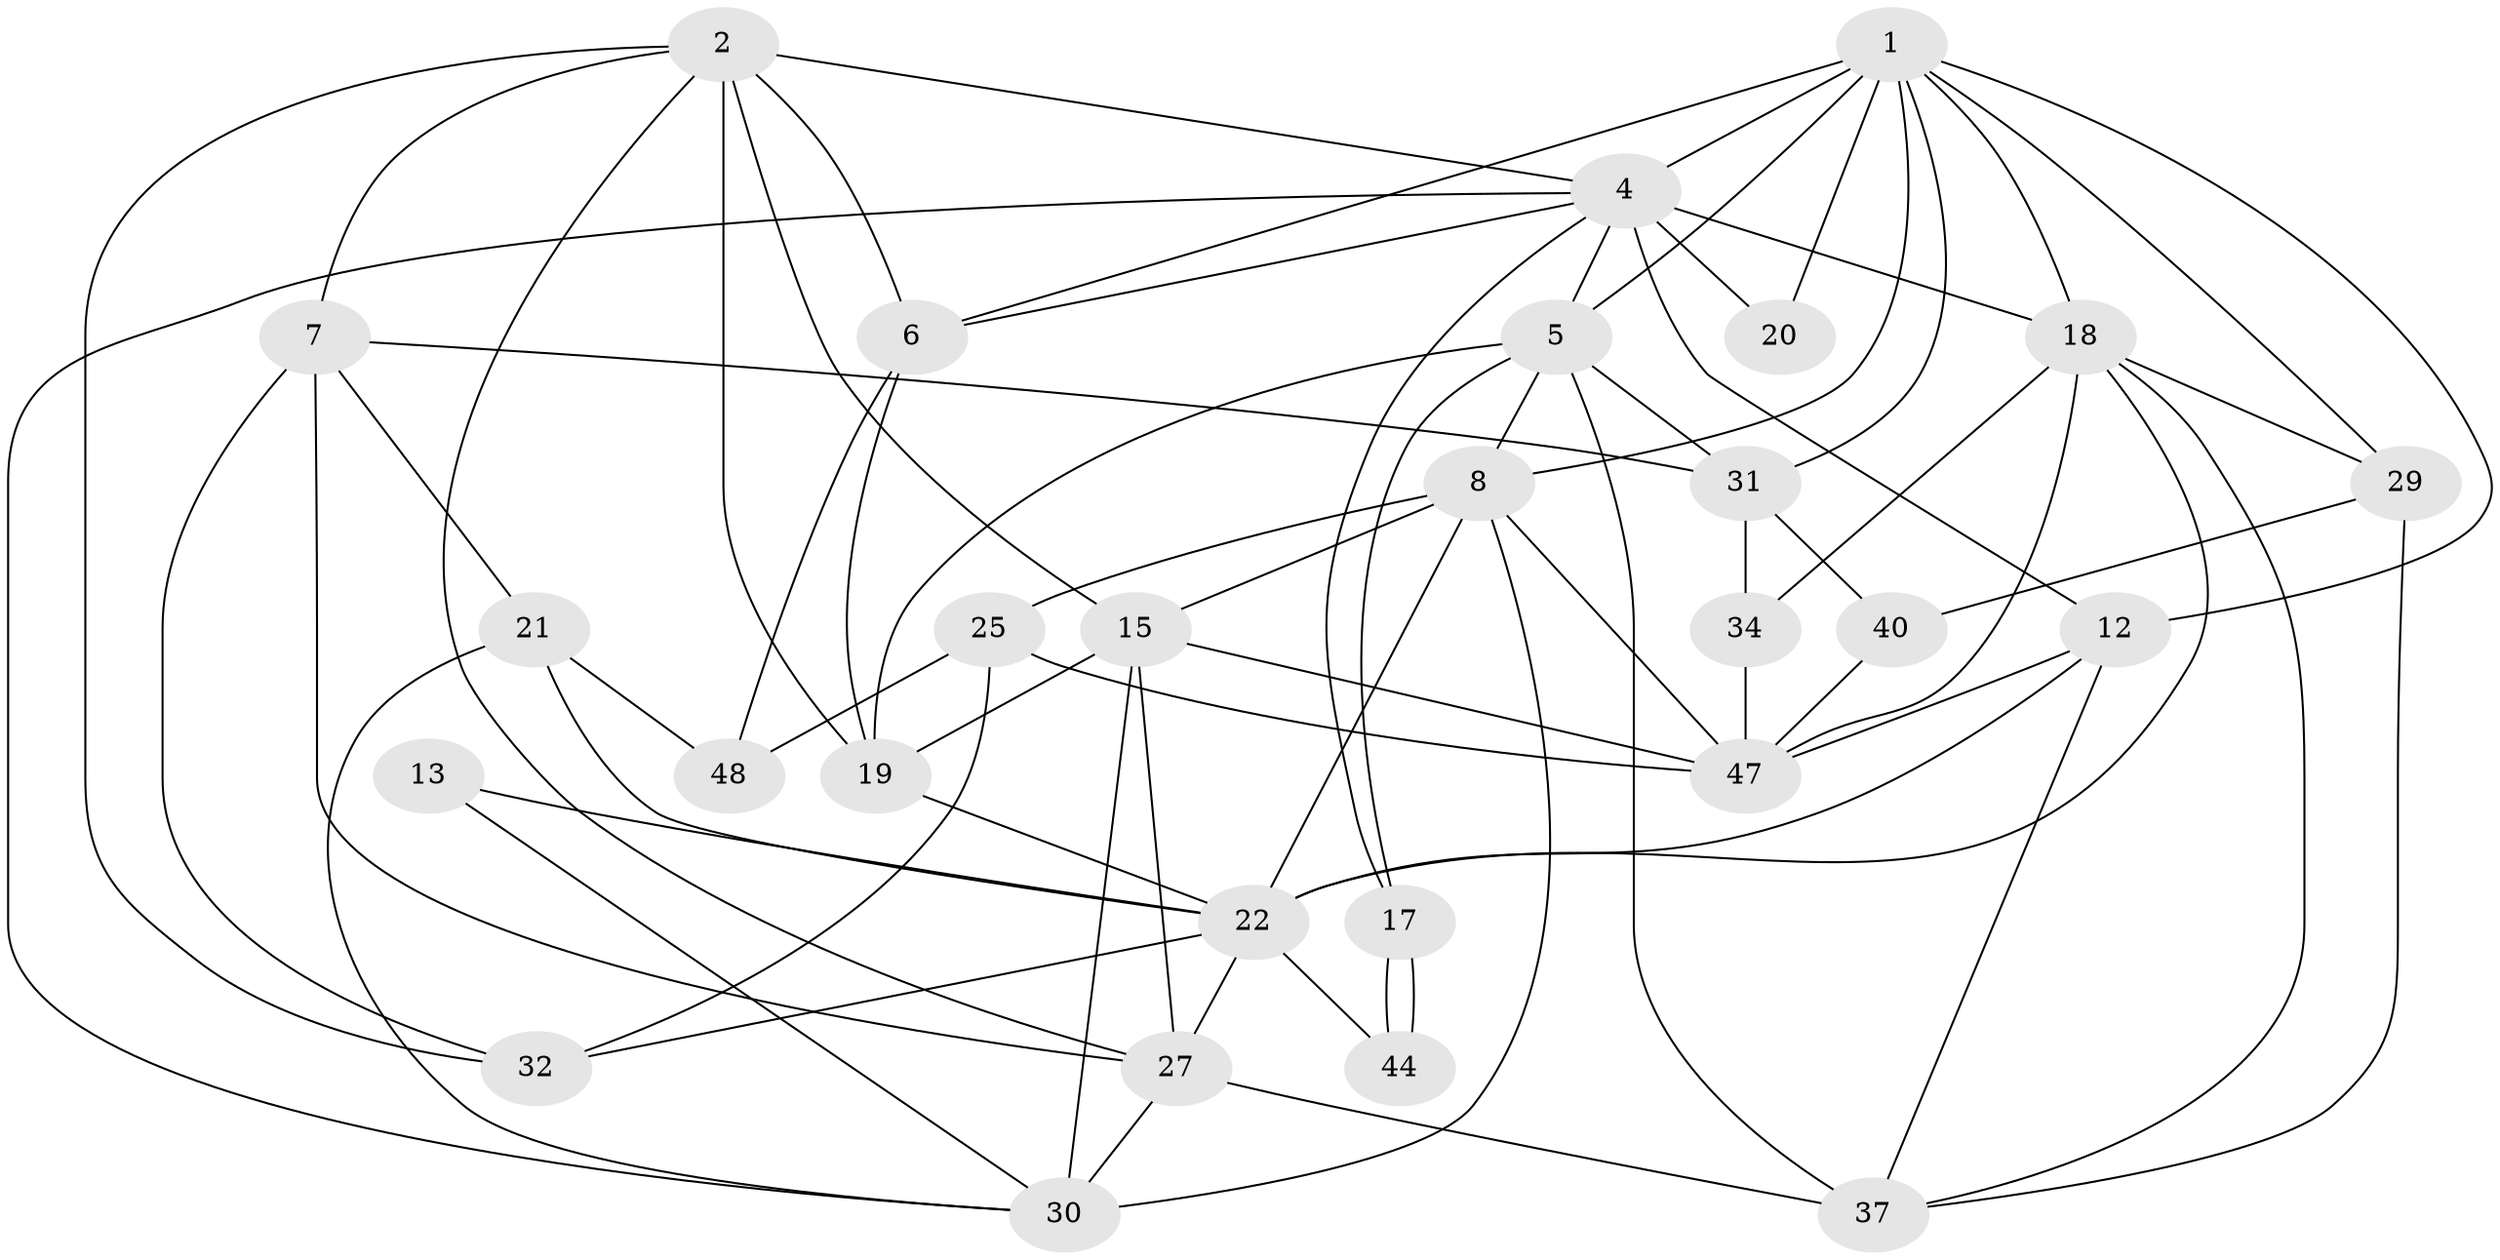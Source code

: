 // original degree distribution, {4: 0.32142857142857145, 2: 0.125, 6: 0.05357142857142857, 3: 0.25, 5: 0.19642857142857142, 8: 0.03571428571428571, 7: 0.017857142857142856}
// Generated by graph-tools (version 1.1) at 2025/19/03/04/25 18:19:03]
// undirected, 28 vertices, 73 edges
graph export_dot {
graph [start="1"]
  node [color=gray90,style=filled];
  1 [super="+23"];
  2 [super="+24+3"];
  4 [super="+9+43"];
  5 [super="+11"];
  6 [super="+10"];
  7;
  8 [super="+42"];
  12 [super="+54+26"];
  13;
  15 [super="+46"];
  17;
  18 [super="+33+50+38"];
  19 [super="+45"];
  20 [super="+52"];
  21;
  22 [super="+41"];
  25;
  27 [super="+36"];
  29;
  30 [super="+53"];
  31 [super="+55"];
  32;
  34;
  37 [super="+39"];
  40;
  44;
  47 [super="+49"];
  48;
  1 -- 29;
  1 -- 5 [weight=2];
  1 -- 20;
  1 -- 18 [weight=3];
  1 -- 4 [weight=2];
  1 -- 6;
  1 -- 8;
  1 -- 12;
  1 -- 31;
  2 -- 15;
  2 -- 7;
  2 -- 32;
  2 -- 19;
  2 -- 4;
  2 -- 6;
  2 -- 27;
  4 -- 17;
  4 -- 20;
  4 -- 18 [weight=3];
  4 -- 5;
  4 -- 6;
  4 -- 12;
  4 -- 30;
  5 -- 37 [weight=2];
  5 -- 17;
  5 -- 19;
  5 -- 8;
  5 -- 31;
  6 -- 48;
  6 -- 19;
  7 -- 32;
  7 -- 21;
  7 -- 27;
  7 -- 31;
  8 -- 25;
  8 -- 30;
  8 -- 15;
  8 -- 22;
  8 -- 47;
  12 -- 47;
  12 -- 22 [weight=2];
  12 -- 37;
  13 -- 30;
  13 -- 22;
  15 -- 30 [weight=2];
  15 -- 19;
  15 -- 27;
  15 -- 47;
  17 -- 44;
  17 -- 44;
  18 -- 29;
  18 -- 22;
  18 -- 47;
  18 -- 34;
  18 -- 37;
  19 -- 22;
  21 -- 48;
  21 -- 30;
  21 -- 22;
  22 -- 32;
  22 -- 44;
  22 -- 27;
  25 -- 48;
  25 -- 32;
  25 -- 47;
  27 -- 37;
  27 -- 30;
  29 -- 40;
  29 -- 37;
  31 -- 40;
  31 -- 34;
  34 -- 47;
  40 -- 47;
}
